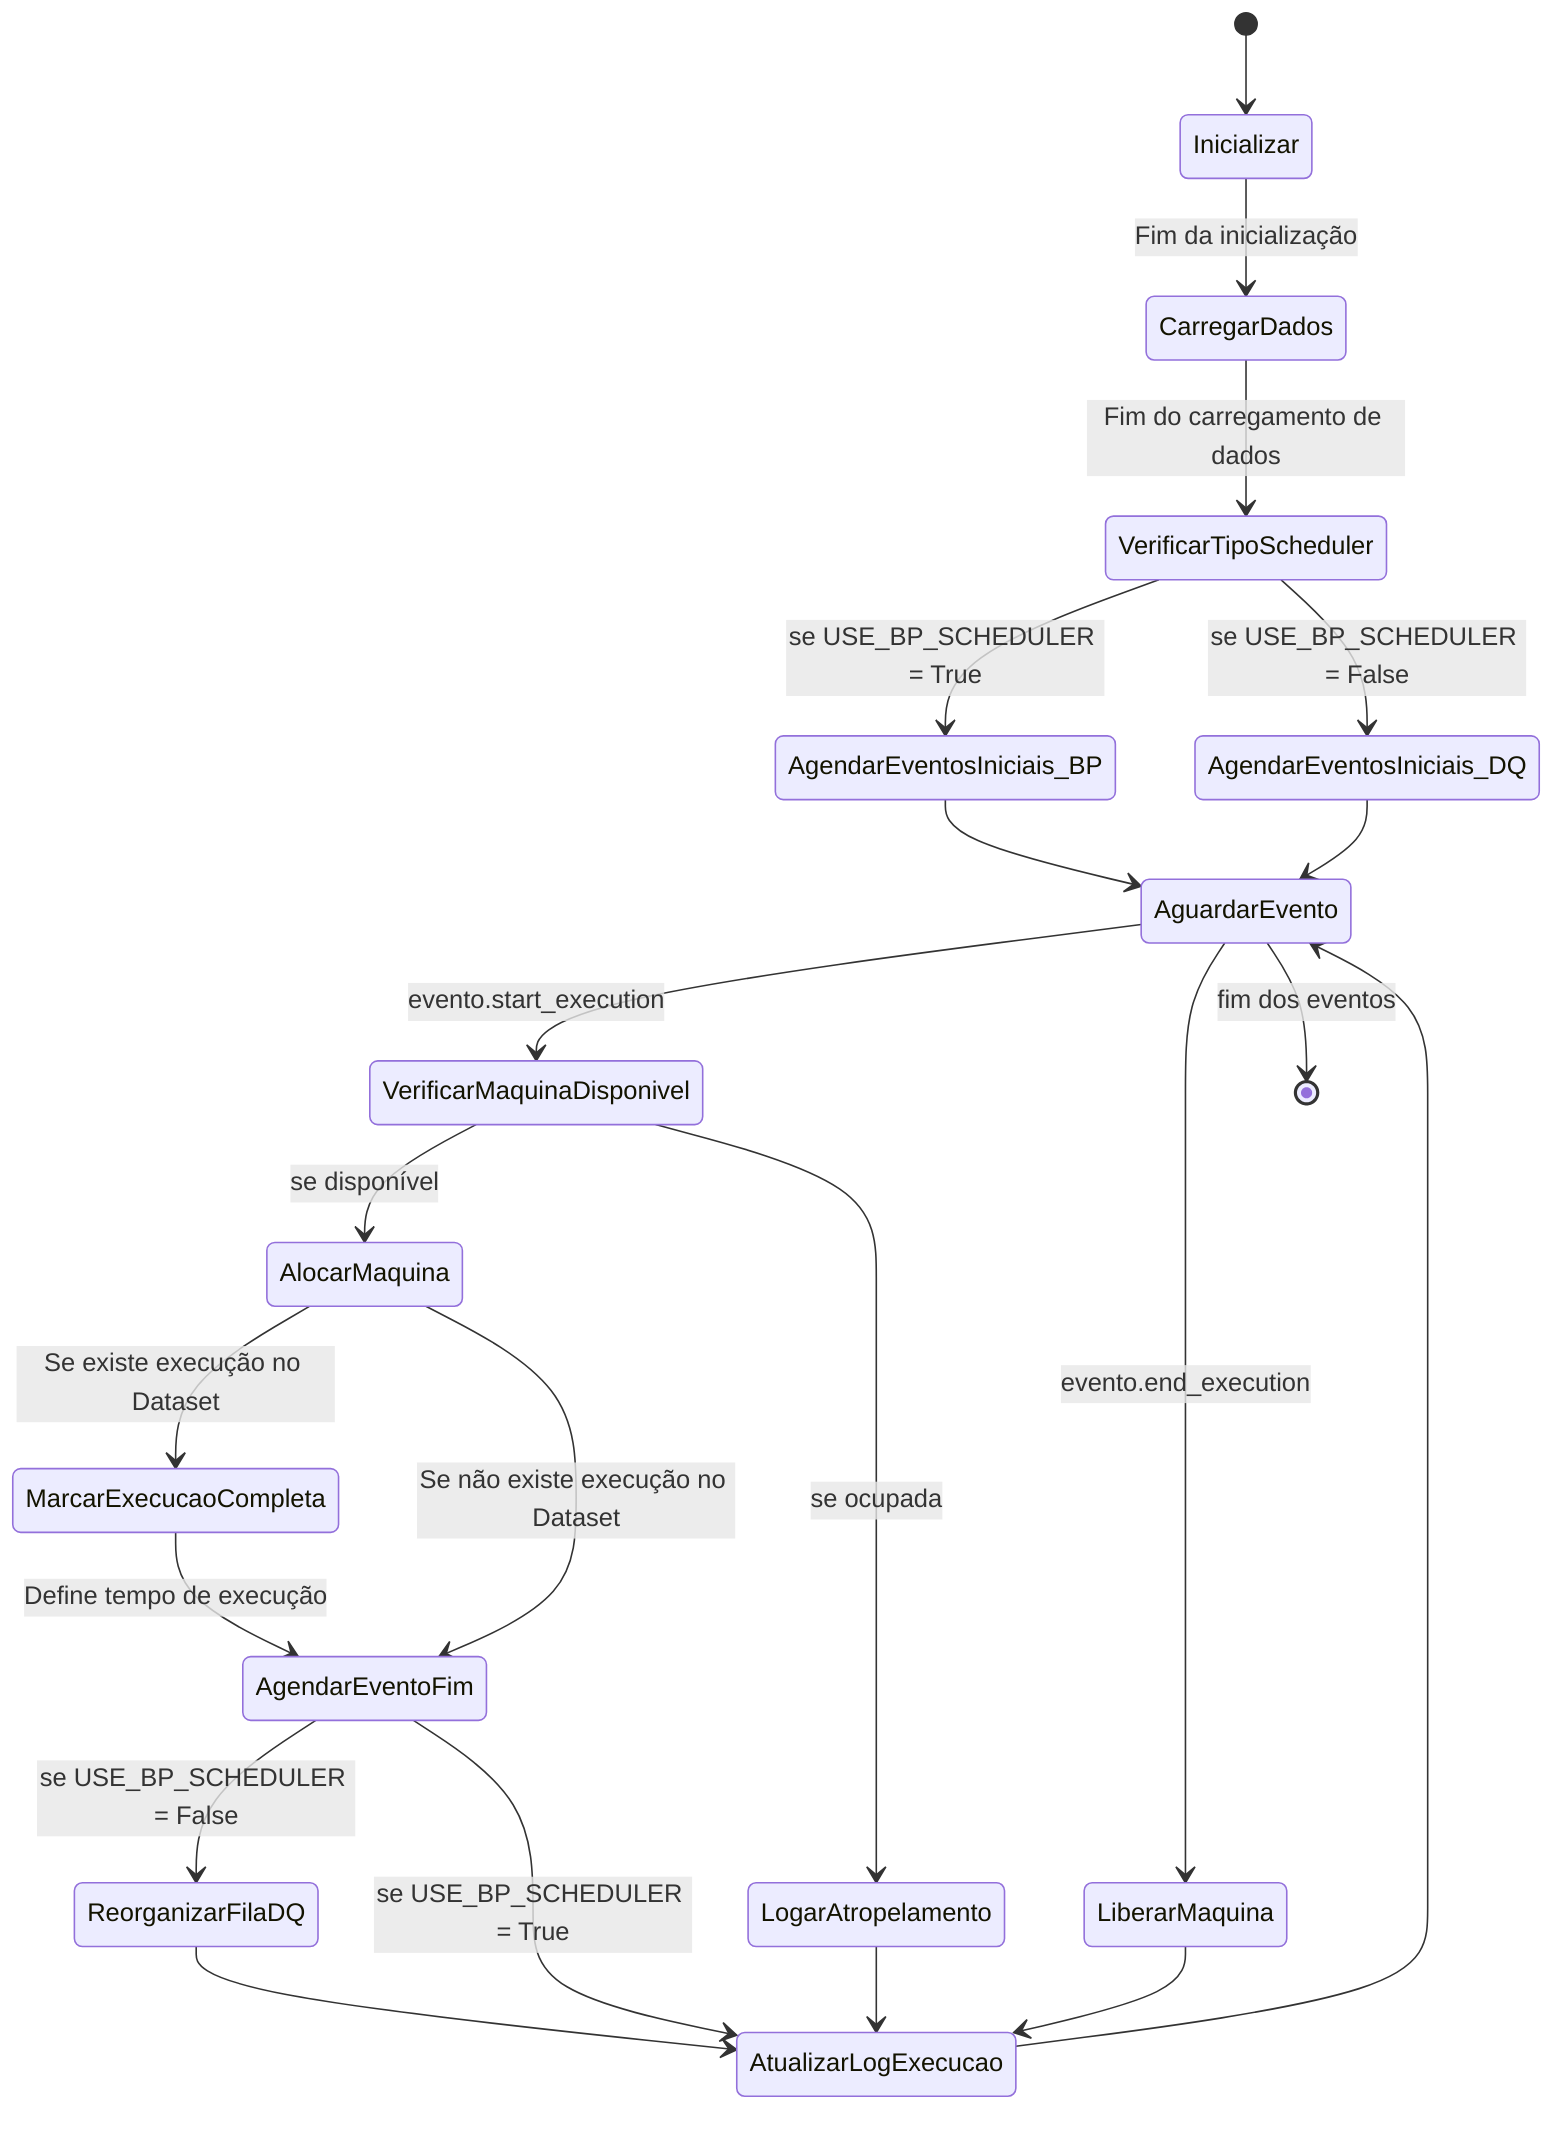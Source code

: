 stateDiagram-v2
    [*] --> Inicializar
    Inicializar --> CarregarDados: Fim da inicialização
    CarregarDados --> VerificarTipoScheduler: Fim do carregamento de dados

    VerificarTipoScheduler --> AgendarEventosIniciais_BP : se USE_BP_SCHEDULER = True
    VerificarTipoScheduler --> AgendarEventosIniciais_DQ : se USE_BP_SCHEDULER = False

    AgendarEventosIniciais_BP --> AguardarEvento
    AgendarEventosIniciais_DQ --> AguardarEvento

    AguardarEvento --> VerificarMaquinaDisponivel : evento.start_execution
    AguardarEvento --> LiberarMaquina : evento.end_execution
    AguardarEvento --> [*] : fim dos eventos


    VerificarMaquinaDisponivel --> AlocarMaquina : se disponível
    VerificarMaquinaDisponivel --> LogarAtropelamento : se ocupada

    AlocarMaquina --> MarcarExecucaoCompleta: Se existe execução no Dataset
    AlocarMaquina --> AgendarEventoFim: Se não existe execução no Dataset
    MarcarExecucaoCompleta --> AgendarEventoFim: Define tempo de execução

    AgendarEventoFim --> ReorganizarFilaDQ : se USE_BP_SCHEDULER = False
    ReorganizarFilaDQ --> AtualizarLogExecucao
    AgendarEventoFim --> AtualizarLogExecucao: se USE_BP_SCHEDULER = True

    LiberarMaquina --> AtualizarLogExecucao

    LogarAtropelamento --> AtualizarLogExecucao
    AtualizarLogExecucao --> AguardarEvento